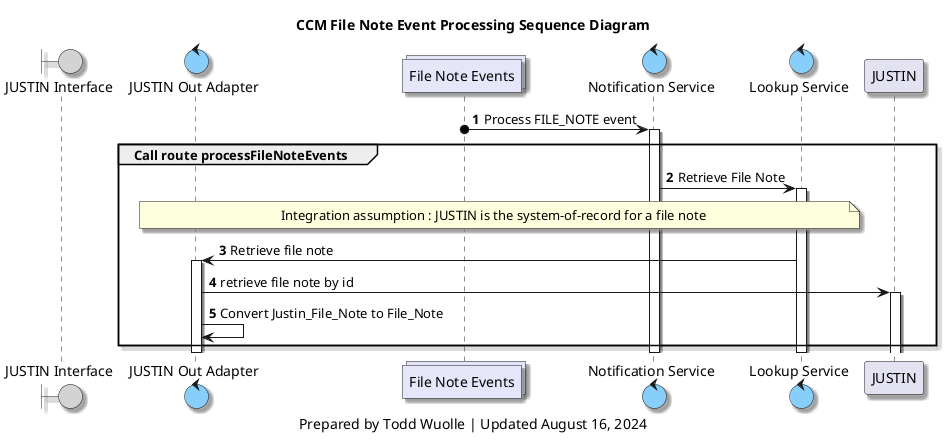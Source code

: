@startuml
'hide footbox

skinparam Shadowing true
skinparam CollectionsBackgroundColor Lavender
skinparam ControlBackgroundColor LightSkyBlue
skinparam BoundaryBackgroundColor LightGrey

/' 
Available colours
https://plantuml-documentation.readthedocs.io/en/latest/formatting/color-names.html
'/

boundary j_interface as "JUSTIN Interface"
control j_adapter as "JUSTIN Out Adapter"
collections inferred_file_note_topic as "File Note Events"
control notification_service as "Notification Service"
control lookup_service as "Lookup Service"

title
CCM File Note Event Processing Sequence Diagram
end title

autonumber

inferred_file_note_topic o-> notification_service : Process FILE_NOTE event
activate notification_service

group Call route processFileNoteEvents
notification_service -> lookup_service : Retrieve File Note
activate lookup_service
note over lookup_service , j_adapter
Integration assumption : JUSTIN is the system-of-record for a file note
end note 
lookup_service -> j_adapter : Retrieve file note
activate j_adapter

j_adapter -> JUSTIN : retrieve file note by id
activate JUSTIN
j_adapter->j_adapter : Convert Justin_File_Note to File_Note

end group

/'group Call route processCourtCaseAuthListChanged

    notification_service -> lookup_service: Check case exists
    activate lookup_service
    note over lookup_service, d_adapter
    Integration assumption: DEMS is the system-of-record
    for whether a court case already exists or not
    end note
    lookup_service -> d_adapter: Check case existence in DEMS
    activate d_adapter
    d_adapter -> d_adapter: Convert data from Business to System (DEMS) model
    d_adapter -> d_interface: Check case existence in DEMS
    activate d_interface

    break Case not found - end processing
    d_interface --> d_adapter: Case not found
    deactivate d_interface
    d_adapter --> lookup_service: Case not found
    lookup_service --> notification_service: Case not found
    deactivate lookup_service
    deactivate d_adapter
    end break

    group Call route processCourtCaseAuthListUpdated

        notification_service -> lookup_service: Retrieve court case authorized user list
        activate lookup_service
        lookup_service -> j_adapter: Retrieve court case authorized user list from JUSTIN

        activate j_adapter
        j_adapter -> j_adapter: Convert data from Business to System (JUSTIN) model
        j_adapter -> j_interface: Call getAuthUsers()
        activate j_interface
        j_interface --> j_adapter: Auth user list details
        deactivate j_interface
        j_adapter -> j_adapter: Convert data from System (JUSTIN) to Business model
        j_adapter --> lookup_service: Auth user list details
        deactivate j_adapter

        lookup_service --> notification_service: Auth user list details details
        deactivate lookup_service

        notification_service -> d_adapter: Sync case users
        activate d_adapter
        d_adapter -> d_adapter: Convert data from Business to System (DEMS) model
        d_adapter -> d_interface: Sync case users in DEMS
        activate d_interface
        d_interface --> d_adapter: Acknowledged
        deactivate d_interface
        d_adapter --> notification_service: Acknowledged
        deactivate d_adapter

        notification_service -> d_adapter: Sync case group members
        activate d_adapter
        d_adapter -> d_adapter: Convert data from Business to System (DEMS) model
        d_adapter -> d_interface: Retrieve case-specific group name / id list
        activate d_interface
        d_interface --> d_adapter: Case-specific user group name / id list
        deactivate d_interface
        loop For every case-specific user group
            d_adapter -> d_interface: Sync case group members in DEMS
            activate d_interface
            d_interface --> d_adapter: Acknowledged
            deactivate d_interface
        end
        d_adapter --> notification_service: Acknowledged
        deactivate d_adapter
    end group
end group'/

deactivate notification_service
deactivate lookup_service
deactivate j_adapter
deactivate j_interface

caption
Prepared by Todd Wuolle | Updated August 16, 2024
end caption
@enduml